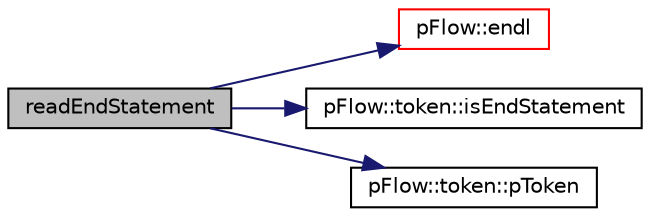 digraph "readEndStatement"
{
 // LATEX_PDF_SIZE
  edge [fontname="Helvetica",fontsize="10",labelfontname="Helvetica",labelfontsize="10"];
  node [fontname="Helvetica",fontsize="10",shape=record];
  rankdir="LR";
  Node1 [label="readEndStatement",height=0.2,width=0.4,color="black", fillcolor="grey75", style="filled", fontcolor="black",tooltip="End statement character ;."];
  Node1 -> Node2 [color="midnightblue",fontsize="10",style="solid",fontname="Helvetica"];
  Node2 [label="pFlow::endl",height=0.2,width=0.4,color="red", fillcolor="white", style="filled",URL="$namespacepFlow.html#aba8f0c455a3fdb4b05ad33a25b13b189",tooltip="Add newline and flush stream."];
  Node1 -> Node4 [color="midnightblue",fontsize="10",style="solid",fontname="Helvetica"];
  Node4 [label="pFlow::token::isEndStatement",height=0.2,width=0.4,color="black", fillcolor="white", style="filled",URL="$classpFlow_1_1token.html#a9b6aebb08609e7ec6efde970dcf0433a",tooltip="Token is end statement."];
  Node1 -> Node5 [color="midnightblue",fontsize="10",style="solid",fontname="Helvetica"];
  Node5 [label="pFlow::token::pToken",height=0.2,width=0.4,color="black", fillcolor="white", style="filled",URL="$classpFlow_1_1token.html#aaa8bf55f686d97ee30090681fd0bfc04",tooltip="Return punctuation character."];
}
